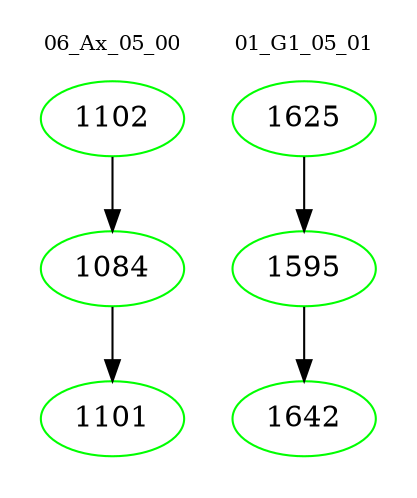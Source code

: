 digraph{
subgraph cluster_0 {
color = white
label = "06_Ax_05_00";
fontsize=10;
T0_1102 [label="1102", color="green"]
T0_1102 -> T0_1084 [color="black"]
T0_1084 [label="1084", color="green"]
T0_1084 -> T0_1101 [color="black"]
T0_1101 [label="1101", color="green"]
}
subgraph cluster_1 {
color = white
label = "01_G1_05_01";
fontsize=10;
T1_1625 [label="1625", color="green"]
T1_1625 -> T1_1595 [color="black"]
T1_1595 [label="1595", color="green"]
T1_1595 -> T1_1642 [color="black"]
T1_1642 [label="1642", color="green"]
}
}
